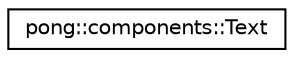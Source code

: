 digraph "Graphical Class Hierarchy"
{
 // LATEX_PDF_SIZE
  edge [fontname="Helvetica",fontsize="10",labelfontname="Helvetica",labelfontsize="10"];
  node [fontname="Helvetica",fontsize="10",shape=record];
  rankdir="LR";
  Node0 [label="pong::components::Text",height=0.2,width=0.4,color="black", fillcolor="white", style="filled",URL="$structpong_1_1components_1_1_text.html",tooltip="Text component."];
}
